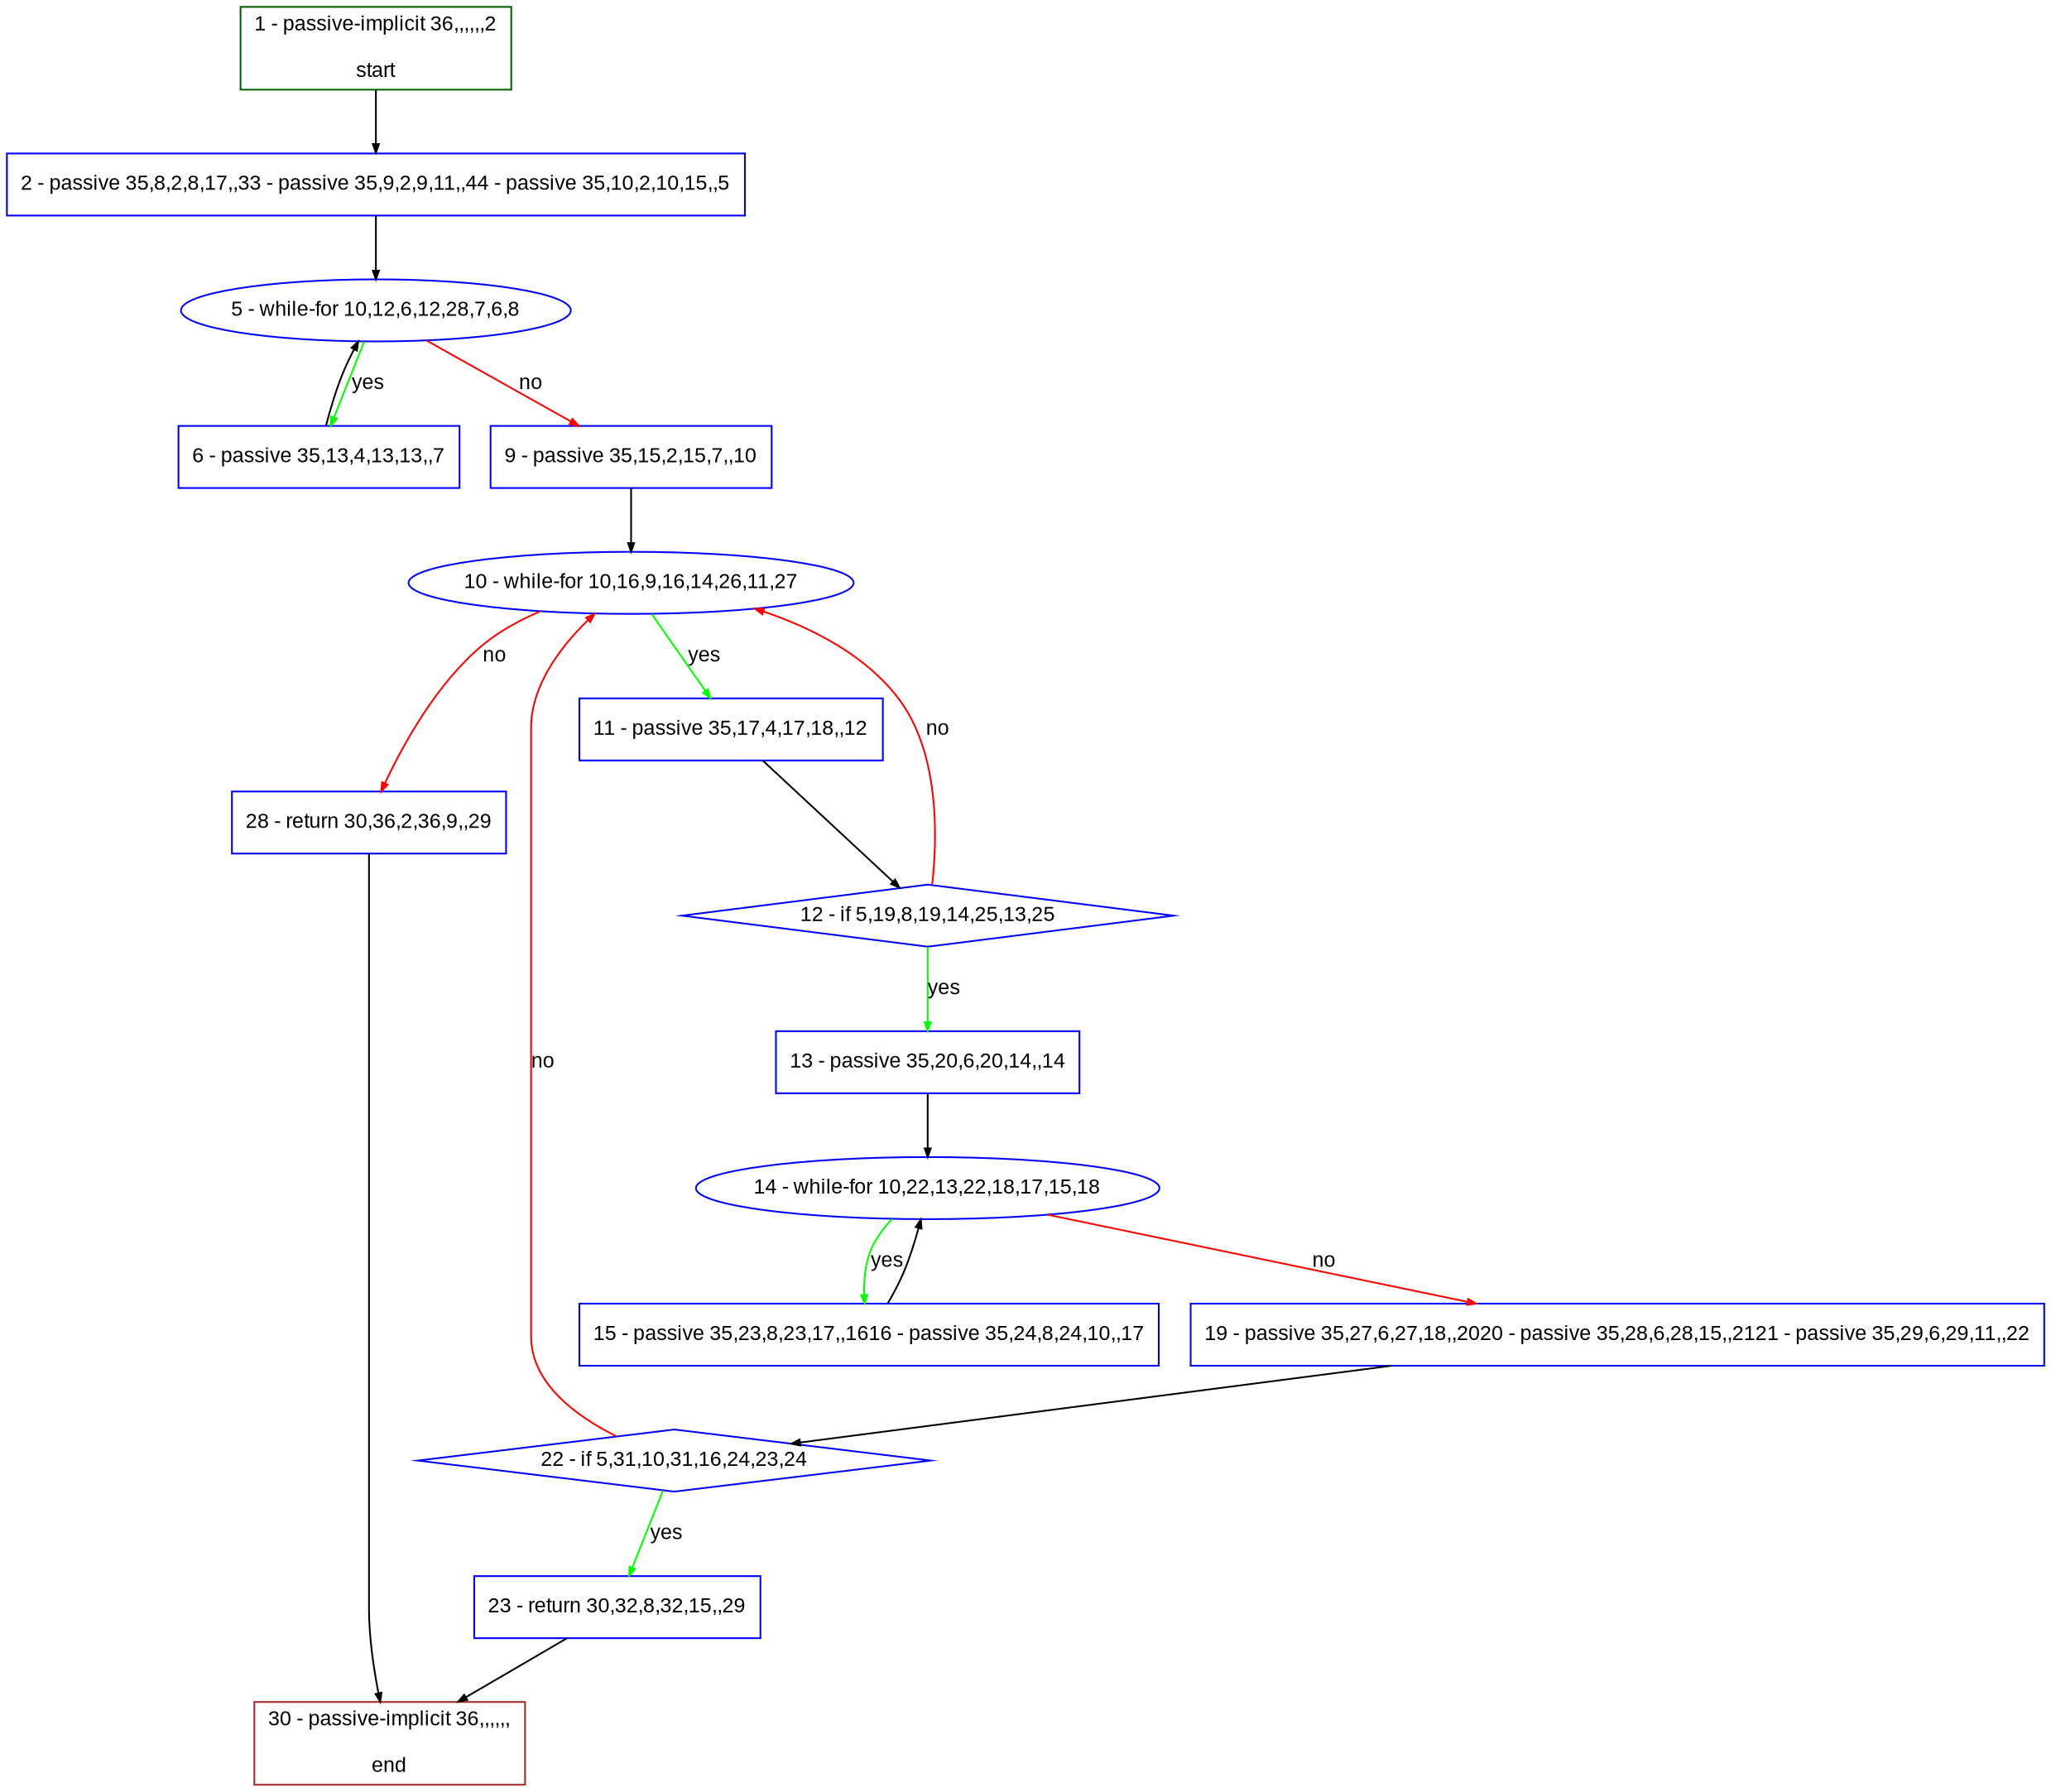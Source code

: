 digraph "" {
  graph [bgcolor="white", fillcolor="#FFFFCC", pack="true", packmode="clust", fontname="Arial", label="", fontsize="12", compound="true", style="rounded,filled"];
  node [node_initialized="no", fillcolor="white", fontname="Arial", label="", color="grey", fontsize="12", fixedsize="false", compound="true", shape="rectangle", style="filled"];
  edge [arrowtail="none", lhead="", fontcolor="black", fontname="Arial", label="", color="black", fontsize="12", arrowhead="normal", arrowsize="0.5", compound="true", ltail="", dir="forward"];
  __N1 [fillcolor="#ffffff", label="2 - passive 35,8,2,8,17,,33 - passive 35,9,2,9,11,,44 - passive 35,10,2,10,15,,5", color="#0000ff", shape="box", style="filled"];
  __N2 [fillcolor="#ffffff", label="1 - passive-implicit 36,,,,,,2\n\nstart", color="#006400", shape="box", style="filled"];
  __N3 [fillcolor="#ffffff", label="5 - while-for 10,12,6,12,28,7,6,8", color="#0000ff", shape="oval", style="filled"];
  __N4 [fillcolor="#ffffff", label="6 - passive 35,13,4,13,13,,7", color="#0000ff", shape="box", style="filled"];
  __N5 [fillcolor="#ffffff", label="9 - passive 35,15,2,15,7,,10", color="#0000ff", shape="box", style="filled"];
  __N6 [fillcolor="#ffffff", label="10 - while-for 10,16,9,16,14,26,11,27", color="#0000ff", shape="oval", style="filled"];
  __N7 [fillcolor="#ffffff", label="11 - passive 35,17,4,17,18,,12", color="#0000ff", shape="box", style="filled"];
  __N8 [fillcolor="#ffffff", label="28 - return 30,36,2,36,9,,29", color="#0000ff", shape="box", style="filled"];
  __N9 [fillcolor="#ffffff", label="12 - if 5,19,8,19,14,25,13,25", color="#0000ff", shape="diamond", style="filled"];
  __N10 [fillcolor="#ffffff", label="13 - passive 35,20,6,20,14,,14", color="#0000ff", shape="box", style="filled"];
  __N11 [fillcolor="#ffffff", label="14 - while-for 10,22,13,22,18,17,15,18", color="#0000ff", shape="oval", style="filled"];
  __N12 [fillcolor="#ffffff", label="15 - passive 35,23,8,23,17,,1616 - passive 35,24,8,24,10,,17", color="#0000ff", shape="box", style="filled"];
  __N13 [fillcolor="#ffffff", label="19 - passive 35,27,6,27,18,,2020 - passive 35,28,6,28,15,,2121 - passive 35,29,6,29,11,,22", color="#0000ff", shape="box", style="filled"];
  __N14 [fillcolor="#ffffff", label="22 - if 5,31,10,31,16,24,23,24", color="#0000ff", shape="diamond", style="filled"];
  __N15 [fillcolor="#ffffff", label="23 - return 30,32,8,32,15,,29", color="#0000ff", shape="box", style="filled"];
  __N16 [fillcolor="#ffffff", label="30 - passive-implicit 36,,,,,,\n\nend", color="#a52a2a", shape="box", style="filled"];
  __N2 -> __N1 [arrowtail="none", color="#000000", label="", arrowhead="normal", dir="forward"];
  __N1 -> __N3 [arrowtail="none", color="#000000", label="", arrowhead="normal", dir="forward"];
  __N3 -> __N4 [arrowtail="none", color="#00ff00", label="yes", arrowhead="normal", dir="forward"];
  __N4 -> __N3 [arrowtail="none", color="#000000", label="", arrowhead="normal", dir="forward"];
  __N3 -> __N5 [arrowtail="none", color="#ff0000", label="no", arrowhead="normal", dir="forward"];
  __N5 -> __N6 [arrowtail="none", color="#000000", label="", arrowhead="normal", dir="forward"];
  __N6 -> __N7 [arrowtail="none", color="#00ff00", label="yes", arrowhead="normal", dir="forward"];
  __N6 -> __N8 [arrowtail="none", color="#ff0000", label="no", arrowhead="normal", dir="forward"];
  __N7 -> __N9 [arrowtail="none", color="#000000", label="", arrowhead="normal", dir="forward"];
  __N9 -> __N6 [arrowtail="none", color="#ff0000", label="no", arrowhead="normal", dir="forward"];
  __N9 -> __N10 [arrowtail="none", color="#00ff00", label="yes", arrowhead="normal", dir="forward"];
  __N10 -> __N11 [arrowtail="none", color="#000000", label="", arrowhead="normal", dir="forward"];
  __N11 -> __N12 [arrowtail="none", color="#00ff00", label="yes", arrowhead="normal", dir="forward"];
  __N12 -> __N11 [arrowtail="none", color="#000000", label="", arrowhead="normal", dir="forward"];
  __N11 -> __N13 [arrowtail="none", color="#ff0000", label="no", arrowhead="normal", dir="forward"];
  __N13 -> __N14 [arrowtail="none", color="#000000", label="", arrowhead="normal", dir="forward"];
  __N14 -> __N6 [arrowtail="none", color="#ff0000", label="no", arrowhead="normal", dir="forward"];
  __N14 -> __N15 [arrowtail="none", color="#00ff00", label="yes", arrowhead="normal", dir="forward"];
  __N15 -> __N16 [arrowtail="none", color="#000000", label="", arrowhead="normal", dir="forward"];
  __N8 -> __N16 [arrowtail="none", color="#000000", label="", arrowhead="normal", dir="forward"];
}
